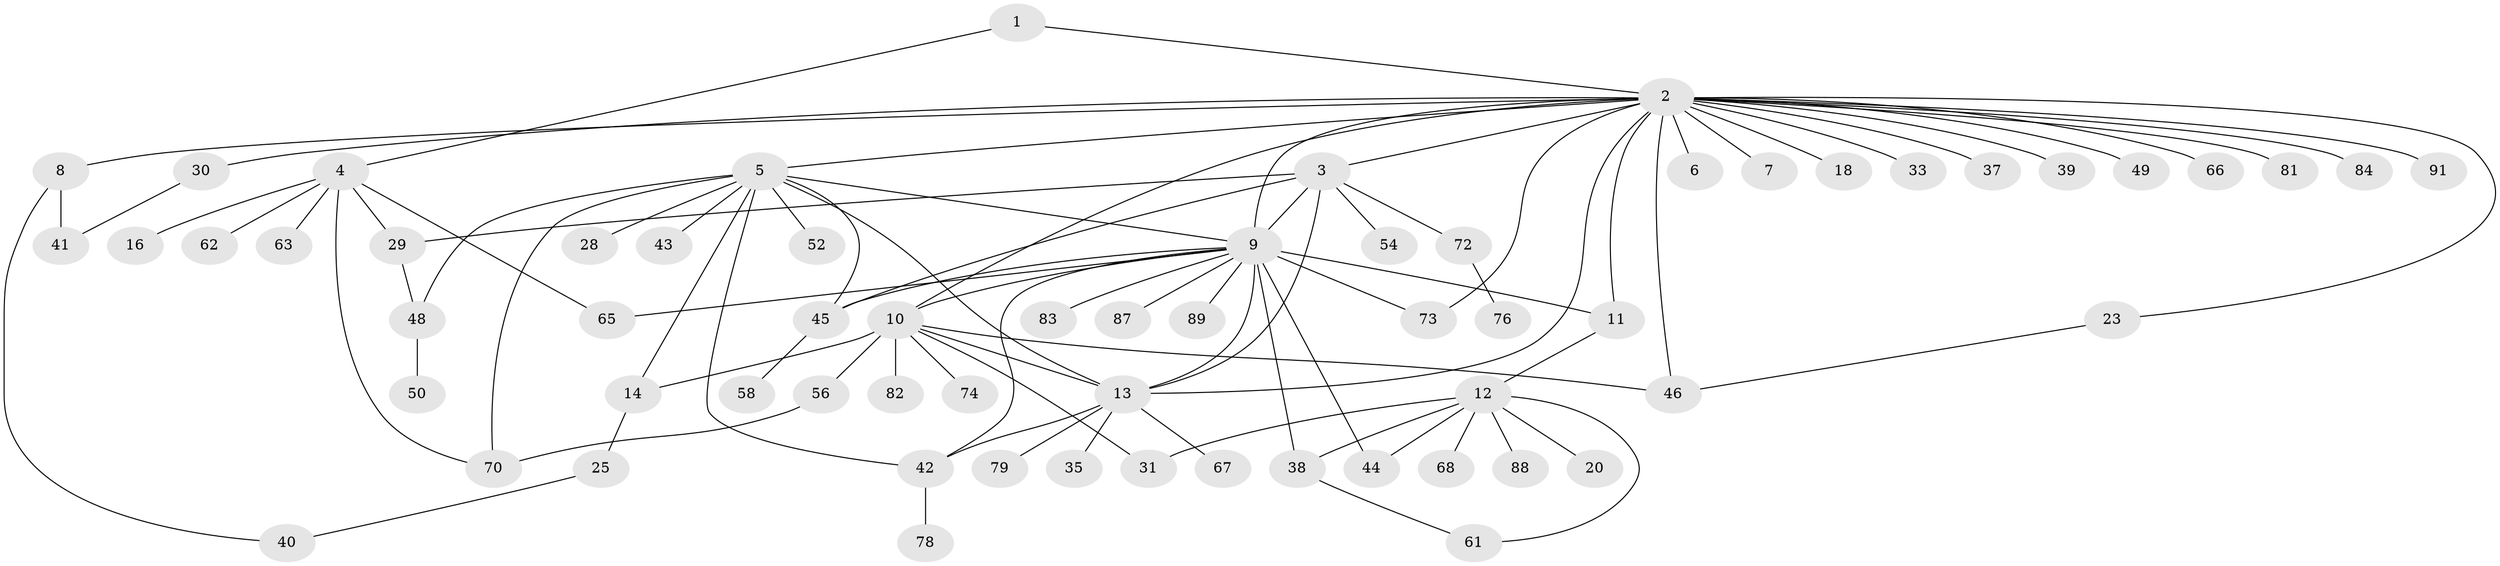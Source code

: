 // original degree distribution, {2: 0.2608695652173913, 24: 0.010869565217391304, 8: 0.021739130434782608, 9: 0.03260869565217391, 1: 0.4673913043478261, 11: 0.021739130434782608, 3: 0.09782608695652174, 7: 0.010869565217391304, 4: 0.05434782608695652, 5: 0.021739130434782608}
// Generated by graph-tools (version 1.1) at 2025/18/03/04/25 18:18:05]
// undirected, 64 vertices, 90 edges
graph export_dot {
graph [start="1"]
  node [color=gray90,style=filled];
  1;
  2 [super="+26+71"];
  3 [super="+22+60+34+27"];
  4 [super="+32"];
  5 [super="+75+24"];
  6;
  7;
  8 [super="+51"];
  9 [super="+17+36+21+59"];
  10;
  11;
  12 [super="+64+15"];
  13;
  14 [super="+19"];
  16;
  18;
  20;
  23 [super="+85"];
  25;
  28;
  29;
  30;
  31;
  33;
  35;
  37;
  38 [super="+53"];
  39;
  40;
  41;
  42 [super="+47"];
  43;
  44;
  45;
  46;
  48;
  49;
  50;
  52;
  54;
  56;
  58;
  61;
  62;
  63;
  65 [super="+86"];
  66;
  67;
  68;
  70;
  72;
  73 [super="+90"];
  74;
  76;
  78;
  79;
  81;
  82;
  83;
  84;
  87;
  88;
  89;
  91;
  1 -- 2;
  1 -- 4;
  2 -- 3;
  2 -- 5;
  2 -- 6;
  2 -- 7;
  2 -- 8;
  2 -- 9 [weight=2];
  2 -- 10;
  2 -- 13;
  2 -- 18;
  2 -- 23;
  2 -- 30;
  2 -- 33;
  2 -- 37;
  2 -- 39;
  2 -- 46;
  2 -- 49;
  2 -- 66;
  2 -- 81;
  2 -- 84;
  2 -- 91;
  2 -- 73;
  2 -- 11;
  3 -- 29;
  3 -- 45 [weight=2];
  3 -- 72;
  3 -- 13;
  3 -- 54;
  3 -- 9;
  4 -- 16;
  4 -- 29;
  4 -- 62;
  4 -- 63;
  4 -- 65;
  4 -- 70;
  5 -- 9;
  5 -- 13;
  5 -- 42;
  5 -- 48;
  5 -- 52;
  5 -- 70;
  5 -- 43;
  5 -- 28;
  5 -- 45;
  5 -- 14;
  8 -- 41;
  8 -- 40;
  9 -- 11;
  9 -- 44;
  9 -- 87;
  9 -- 89;
  9 -- 65;
  9 -- 38 [weight=2];
  9 -- 42;
  9 -- 13;
  9 -- 45;
  9 -- 83;
  9 -- 73;
  9 -- 10;
  10 -- 13;
  10 -- 14;
  10 -- 31;
  10 -- 46;
  10 -- 56;
  10 -- 74;
  10 -- 82;
  11 -- 12;
  12 -- 20;
  12 -- 44;
  12 -- 68;
  12 -- 88;
  12 -- 61;
  12 -- 31;
  12 -- 38;
  13 -- 35;
  13 -- 67;
  13 -- 79;
  13 -- 42;
  14 -- 25;
  23 -- 46;
  25 -- 40;
  29 -- 48;
  30 -- 41;
  38 -- 61;
  42 -- 78;
  45 -- 58;
  48 -- 50;
  56 -- 70;
  72 -- 76;
}
